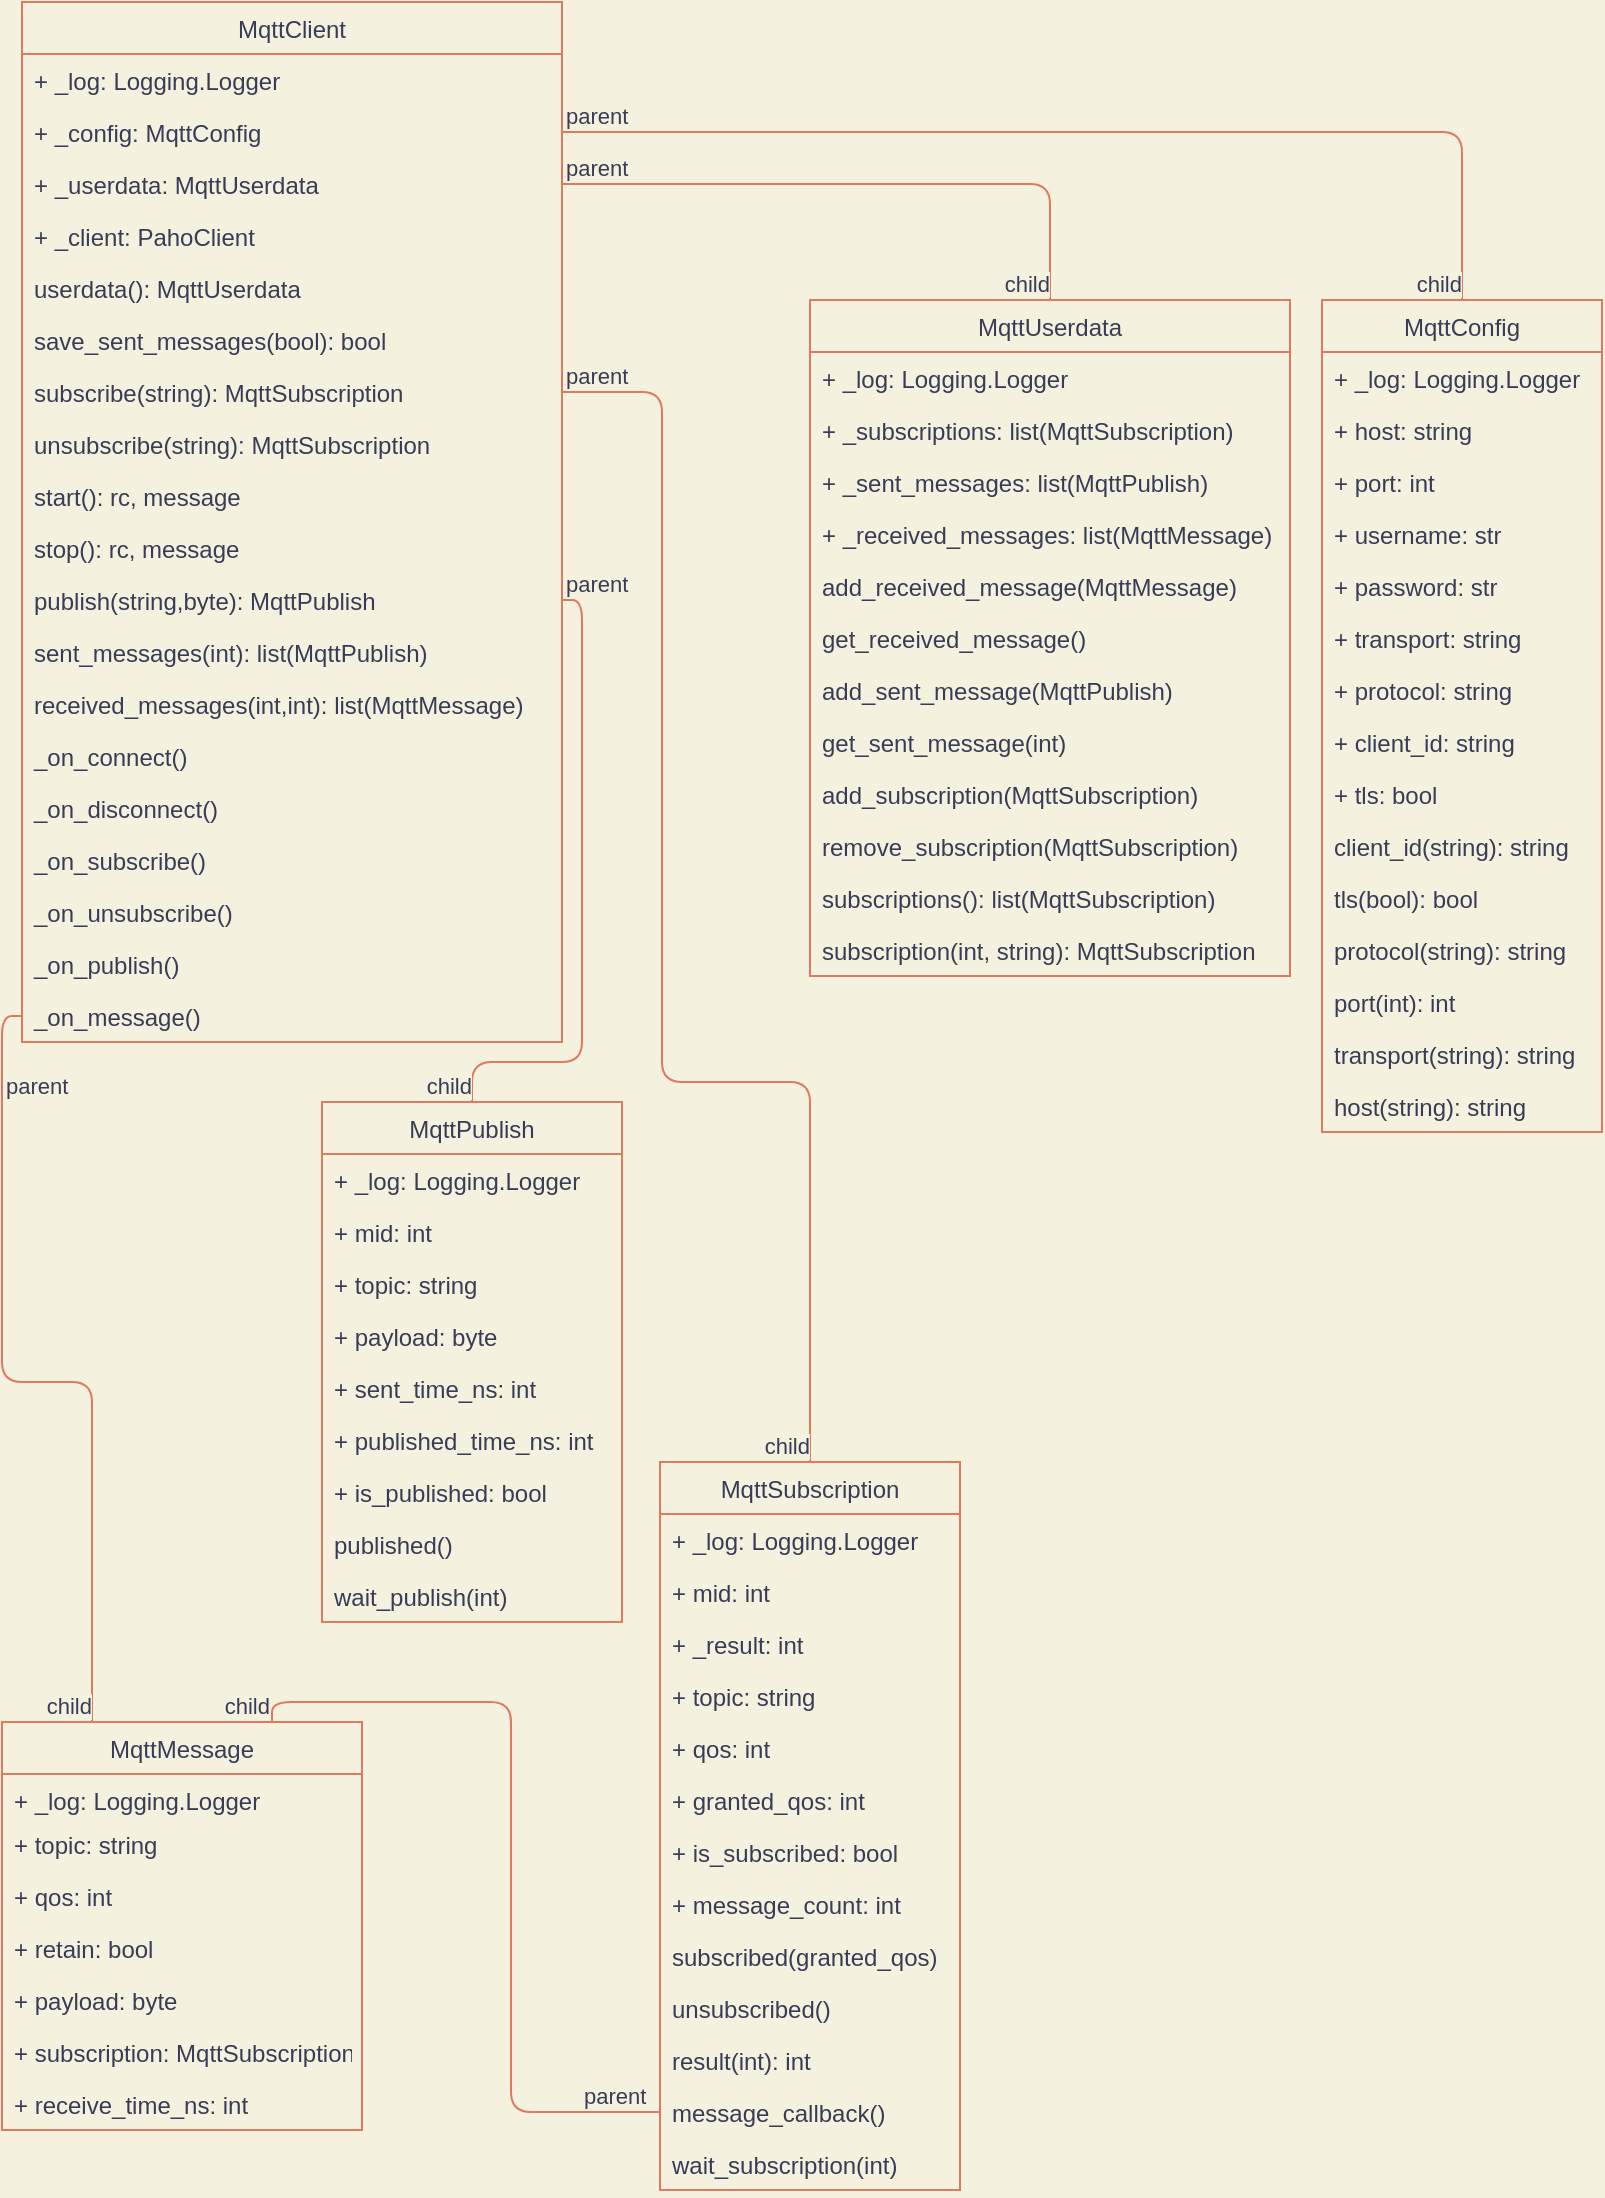 <mxfile>
    <diagram id="C5RBs43oDa-KdzZeNtuy" name="Page-1">
        <mxGraphModel dx="1907" dy="1171" grid="1" gridSize="10" guides="1" tooltips="1" connect="1" arrows="1" fold="1" page="1" pageScale="1" pageWidth="827" pageHeight="1169" background="#F4F1DE" math="0" shadow="0">
            <root>
                <mxCell id="WIyWlLk6GJQsqaUBKTNV-0"/>
                <mxCell id="WIyWlLk6GJQsqaUBKTNV-1" parent="WIyWlLk6GJQsqaUBKTNV-0"/>
                <mxCell id="hiwe-CxgwqvSEQismmMj-13" value="MqttClient" style="swimlane;fontStyle=0;childLayout=stackLayout;horizontal=1;startSize=26;fillColor=none;horizontalStack=0;resizeParent=1;resizeParentMax=0;resizeLast=0;collapsible=1;marginBottom=0;swimlaneLine=1;glass=0;shadow=0;strokeColor=#E07A5F;fontColor=#393C56;" parent="WIyWlLk6GJQsqaUBKTNV-1" vertex="1">
                    <mxGeometry x="20" y="20" width="270" height="520" as="geometry"/>
                </mxCell>
                <mxCell id="hiwe-CxgwqvSEQismmMj-71" value="+ _log: Logging.Logger" style="text;strokeColor=none;fillColor=none;align=left;verticalAlign=top;spacingLeft=4;spacingRight=4;overflow=hidden;rotatable=0;points=[[0,0.5],[1,0.5]];portConstraint=eastwest;fontColor=#393C56;" parent="hiwe-CxgwqvSEQismmMj-13" vertex="1">
                    <mxGeometry y="26" width="270" height="26" as="geometry"/>
                </mxCell>
                <mxCell id="hiwe-CxgwqvSEQismmMj-93" value="+ _config: MqttConfig" style="text;strokeColor=none;fillColor=none;align=left;verticalAlign=top;spacingLeft=4;spacingRight=4;overflow=hidden;rotatable=0;points=[[0,0.5],[1,0.5]];portConstraint=eastwest;fontColor=#393C56;" parent="hiwe-CxgwqvSEQismmMj-13" vertex="1">
                    <mxGeometry y="52" width="270" height="26" as="geometry"/>
                </mxCell>
                <mxCell id="hiwe-CxgwqvSEQismmMj-33" value="+ _userdata: MqttUserdata" style="text;strokeColor=none;fillColor=none;align=left;verticalAlign=top;spacingLeft=4;spacingRight=4;overflow=hidden;rotatable=0;points=[[0,0.5],[1,0.5]];portConstraint=eastwest;fontColor=#393C56;" parent="hiwe-CxgwqvSEQismmMj-13" vertex="1">
                    <mxGeometry y="78" width="270" height="26" as="geometry"/>
                </mxCell>
                <mxCell id="hiwe-CxgwqvSEQismmMj-14" value="+ _client: PahoClient" style="text;strokeColor=none;align=left;verticalAlign=top;spacingLeft=4;spacingRight=4;overflow=hidden;rotatable=0;points=[[0,0.5],[1,0.5]];portConstraint=eastwest;fontColor=#393C56;" parent="hiwe-CxgwqvSEQismmMj-13" vertex="1">
                    <mxGeometry y="104" width="270" height="26" as="geometry"/>
                </mxCell>
                <mxCell id="hiwe-CxgwqvSEQismmMj-25" value="userdata(): MqttUserdata" style="text;strokeColor=none;fillColor=none;align=left;verticalAlign=top;spacingLeft=4;spacingRight=4;overflow=hidden;rotatable=0;points=[[0,0.5],[1,0.5]];portConstraint=eastwest;fontColor=#393C56;" parent="hiwe-CxgwqvSEQismmMj-13" vertex="1">
                    <mxGeometry y="130" width="270" height="26" as="geometry"/>
                </mxCell>
                <mxCell id="hiwe-CxgwqvSEQismmMj-69" value="save_sent_messages(bool): bool" style="text;strokeColor=none;fillColor=none;align=left;verticalAlign=top;spacingLeft=4;spacingRight=4;overflow=hidden;rotatable=0;points=[[0,0.5],[1,0.5]];portConstraint=eastwest;fontColor=#393C56;" parent="hiwe-CxgwqvSEQismmMj-13" vertex="1">
                    <mxGeometry y="156" width="270" height="26" as="geometry"/>
                </mxCell>
                <mxCell id="hiwe-CxgwqvSEQismmMj-27" value="subscribe(string): MqttSubscription" style="text;strokeColor=none;fillColor=none;align=left;verticalAlign=top;spacingLeft=4;spacingRight=4;overflow=hidden;rotatable=0;points=[[0,0.5],[1,0.5]];portConstraint=eastwest;fontColor=#393C56;" parent="hiwe-CxgwqvSEQismmMj-13" vertex="1">
                    <mxGeometry y="182" width="270" height="26" as="geometry"/>
                </mxCell>
                <mxCell id="hiwe-CxgwqvSEQismmMj-26" value="unsubscribe(string): MqttSubscription" style="text;strokeColor=none;fillColor=none;align=left;verticalAlign=top;spacingLeft=4;spacingRight=4;overflow=hidden;rotatable=0;points=[[0,0.5],[1,0.5]];portConstraint=eastwest;fontColor=#393C56;" parent="hiwe-CxgwqvSEQismmMj-13" vertex="1">
                    <mxGeometry y="208" width="270" height="26" as="geometry"/>
                </mxCell>
                <mxCell id="hiwe-CxgwqvSEQismmMj-28" value="start(): rc, message" style="text;strokeColor=none;fillColor=none;align=left;verticalAlign=top;spacingLeft=4;spacingRight=4;overflow=hidden;rotatable=0;points=[[0,0.5],[1,0.5]];portConstraint=eastwest;fontColor=#393C56;" parent="hiwe-CxgwqvSEQismmMj-13" vertex="1">
                    <mxGeometry y="234" width="270" height="26" as="geometry"/>
                </mxCell>
                <mxCell id="hiwe-CxgwqvSEQismmMj-29" value="stop(): rc, message" style="text;strokeColor=none;fillColor=none;align=left;verticalAlign=top;spacingLeft=4;spacingRight=4;overflow=hidden;rotatable=0;points=[[0,0.5],[1,0.5]];portConstraint=eastwest;fontColor=#393C56;" parent="hiwe-CxgwqvSEQismmMj-13" vertex="1">
                    <mxGeometry y="260" width="270" height="26" as="geometry"/>
                </mxCell>
                <mxCell id="hiwe-CxgwqvSEQismmMj-30" value="publish(string,byte): MqttPublish" style="text;strokeColor=none;fillColor=none;align=left;verticalAlign=top;spacingLeft=4;spacingRight=4;overflow=hidden;rotatable=0;points=[[0,0.5],[1,0.5]];portConstraint=eastwest;fontColor=#393C56;" parent="hiwe-CxgwqvSEQismmMj-13" vertex="1">
                    <mxGeometry y="286" width="270" height="26" as="geometry"/>
                </mxCell>
                <mxCell id="hiwe-CxgwqvSEQismmMj-70" value="sent_messages(int): list(MqttPublish)" style="text;strokeColor=none;fillColor=none;align=left;verticalAlign=top;spacingLeft=4;spacingRight=4;overflow=hidden;rotatable=0;points=[[0,0.5],[1,0.5]];portConstraint=eastwest;fontColor=#393C56;" parent="hiwe-CxgwqvSEQismmMj-13" vertex="1">
                    <mxGeometry y="312" width="270" height="26" as="geometry"/>
                </mxCell>
                <mxCell id="hiwe-CxgwqvSEQismmMj-31" value="received_messages(int,int): list(MqttMessage)" style="text;strokeColor=none;fillColor=none;align=left;verticalAlign=top;spacingLeft=4;spacingRight=4;overflow=hidden;rotatable=0;points=[[0,0.5],[1,0.5]];portConstraint=eastwest;fontColor=#393C56;" parent="hiwe-CxgwqvSEQismmMj-13" vertex="1">
                    <mxGeometry y="338" width="270" height="26" as="geometry"/>
                </mxCell>
                <mxCell id="hiwe-CxgwqvSEQismmMj-34" value="_on_connect()" style="text;strokeColor=none;fillColor=none;align=left;verticalAlign=top;spacingLeft=4;spacingRight=4;overflow=hidden;rotatable=0;points=[[0,0.5],[1,0.5]];portConstraint=eastwest;fontColor=#393C56;" parent="hiwe-CxgwqvSEQismmMj-13" vertex="1">
                    <mxGeometry y="364" width="270" height="26" as="geometry"/>
                </mxCell>
                <mxCell id="hiwe-CxgwqvSEQismmMj-35" value="_on_disconnect()" style="text;strokeColor=none;fillColor=none;align=left;verticalAlign=top;spacingLeft=4;spacingRight=4;overflow=hidden;rotatable=0;points=[[0,0.5],[1,0.5]];portConstraint=eastwest;fontColor=#393C56;" parent="hiwe-CxgwqvSEQismmMj-13" vertex="1">
                    <mxGeometry y="390" width="270" height="26" as="geometry"/>
                </mxCell>
                <mxCell id="hiwe-CxgwqvSEQismmMj-36" value="_on_subscribe()" style="text;strokeColor=none;fillColor=none;align=left;verticalAlign=top;spacingLeft=4;spacingRight=4;overflow=hidden;rotatable=0;points=[[0,0.5],[1,0.5]];portConstraint=eastwest;fontColor=#393C56;" parent="hiwe-CxgwqvSEQismmMj-13" vertex="1">
                    <mxGeometry y="416" width="270" height="26" as="geometry"/>
                </mxCell>
                <mxCell id="hiwe-CxgwqvSEQismmMj-37" value="_on_unsubscribe()" style="text;strokeColor=none;fillColor=none;align=left;verticalAlign=top;spacingLeft=4;spacingRight=4;overflow=hidden;rotatable=0;points=[[0,0.5],[1,0.5]];portConstraint=eastwest;fontColor=#393C56;" parent="hiwe-CxgwqvSEQismmMj-13" vertex="1">
                    <mxGeometry y="442" width="270" height="26" as="geometry"/>
                </mxCell>
                <mxCell id="hiwe-CxgwqvSEQismmMj-38" value="_on_publish()" style="text;strokeColor=none;fillColor=none;align=left;verticalAlign=top;spacingLeft=4;spacingRight=4;overflow=hidden;rotatable=0;points=[[0,0.5],[1,0.5]];portConstraint=eastwest;fontColor=#393C56;" parent="hiwe-CxgwqvSEQismmMj-13" vertex="1">
                    <mxGeometry y="468" width="270" height="26" as="geometry"/>
                </mxCell>
                <mxCell id="hiwe-CxgwqvSEQismmMj-39" value="_on_message()" style="text;strokeColor=none;fillColor=none;align=left;verticalAlign=top;spacingLeft=4;spacingRight=4;overflow=hidden;rotatable=0;points=[[0,0.5],[1,0.5]];portConstraint=eastwest;fontColor=#393C56;" parent="hiwe-CxgwqvSEQismmMj-13" vertex="1">
                    <mxGeometry y="494" width="270" height="26" as="geometry"/>
                </mxCell>
                <mxCell id="hiwe-CxgwqvSEQismmMj-40" value="MqttSubscription" style="swimlane;fontStyle=0;childLayout=stackLayout;horizontal=1;startSize=26;fillColor=none;horizontalStack=0;resizeParent=1;resizeParentMax=0;resizeLast=0;collapsible=1;marginBottom=0;shadow=0;glass=0;strokeColor=#E07A5F;fontColor=#393C56;" parent="WIyWlLk6GJQsqaUBKTNV-1" vertex="1">
                    <mxGeometry x="339" y="750" width="150" height="364" as="geometry"/>
                </mxCell>
                <mxCell id="hiwe-CxgwqvSEQismmMj-72" value="+ _log: Logging.Logger" style="text;strokeColor=none;fillColor=none;align=left;verticalAlign=top;spacingLeft=4;spacingRight=4;overflow=hidden;rotatable=0;points=[[0,0.5],[1,0.5]];portConstraint=eastwest;fontColor=#393C56;" parent="hiwe-CxgwqvSEQismmMj-40" vertex="1">
                    <mxGeometry y="26" width="150" height="26" as="geometry"/>
                </mxCell>
                <mxCell id="hiwe-CxgwqvSEQismmMj-96" value="+ mid: int" style="text;strokeColor=none;fillColor=none;align=left;verticalAlign=top;spacingLeft=4;spacingRight=4;overflow=hidden;rotatable=0;points=[[0,0.5],[1,0.5]];portConstraint=eastwest;fontColor=#393C56;" parent="hiwe-CxgwqvSEQismmMj-40" vertex="1">
                    <mxGeometry y="52" width="150" height="26" as="geometry"/>
                </mxCell>
                <mxCell id="hiwe-CxgwqvSEQismmMj-97" value="+ _result: int" style="text;strokeColor=none;fillColor=none;align=left;verticalAlign=top;spacingLeft=4;spacingRight=4;overflow=hidden;rotatable=0;points=[[0,0.5],[1,0.5]];portConstraint=eastwest;fontColor=#393C56;" parent="hiwe-CxgwqvSEQismmMj-40" vertex="1">
                    <mxGeometry y="78" width="150" height="26" as="geometry"/>
                </mxCell>
                <mxCell id="hiwe-CxgwqvSEQismmMj-41" value="+ topic: string" style="text;strokeColor=none;fillColor=none;align=left;verticalAlign=top;spacingLeft=4;spacingRight=4;overflow=hidden;rotatable=0;points=[[0,0.5],[1,0.5]];portConstraint=eastwest;fontColor=#393C56;" parent="hiwe-CxgwqvSEQismmMj-40" vertex="1">
                    <mxGeometry y="104" width="150" height="26" as="geometry"/>
                </mxCell>
                <mxCell id="hiwe-CxgwqvSEQismmMj-101" value="+ qos: int" style="text;strokeColor=none;fillColor=none;align=left;verticalAlign=top;spacingLeft=4;spacingRight=4;overflow=hidden;rotatable=0;points=[[0,0.5],[1,0.5]];portConstraint=eastwest;fontColor=#393C56;" parent="hiwe-CxgwqvSEQismmMj-40" vertex="1">
                    <mxGeometry y="130" width="150" height="26" as="geometry"/>
                </mxCell>
                <mxCell id="hiwe-CxgwqvSEQismmMj-102" value="+ granted_qos: int" style="text;strokeColor=none;fillColor=none;align=left;verticalAlign=top;spacingLeft=4;spacingRight=4;overflow=hidden;rotatable=0;points=[[0,0.5],[1,0.5]];portConstraint=eastwest;fontColor=#393C56;" parent="hiwe-CxgwqvSEQismmMj-40" vertex="1">
                    <mxGeometry y="156" width="150" height="26" as="geometry"/>
                </mxCell>
                <mxCell id="hiwe-CxgwqvSEQismmMj-42" value="+ is_subscribed: bool" style="text;strokeColor=none;fillColor=none;align=left;verticalAlign=top;spacingLeft=4;spacingRight=4;overflow=hidden;rotatable=0;points=[[0,0.5],[1,0.5]];portConstraint=eastwest;fontColor=#393C56;" parent="hiwe-CxgwqvSEQismmMj-40" vertex="1">
                    <mxGeometry y="182" width="150" height="26" as="geometry"/>
                </mxCell>
                <mxCell id="hiwe-CxgwqvSEQismmMj-43" value="+ message_count: int" style="text;strokeColor=none;fillColor=none;align=left;verticalAlign=top;spacingLeft=4;spacingRight=4;overflow=hidden;rotatable=0;points=[[0,0.5],[1,0.5]];portConstraint=eastwest;fontColor=#393C56;" parent="hiwe-CxgwqvSEQismmMj-40" vertex="1">
                    <mxGeometry y="208" width="150" height="26" as="geometry"/>
                </mxCell>
                <mxCell id="hiwe-CxgwqvSEQismmMj-104" value="subscribed(granted_qos)" style="text;strokeColor=none;fillColor=none;align=left;verticalAlign=top;spacingLeft=4;spacingRight=4;overflow=hidden;rotatable=0;points=[[0,0.5],[1,0.5]];portConstraint=eastwest;fontColor=#393C56;" parent="hiwe-CxgwqvSEQismmMj-40" vertex="1">
                    <mxGeometry y="234" width="150" height="26" as="geometry"/>
                </mxCell>
                <mxCell id="hiwe-CxgwqvSEQismmMj-103" value="unsubscribed()" style="text;strokeColor=none;fillColor=none;align=left;verticalAlign=top;spacingLeft=4;spacingRight=4;overflow=hidden;rotatable=0;points=[[0,0.5],[1,0.5]];portConstraint=eastwest;fontColor=#393C56;" parent="hiwe-CxgwqvSEQismmMj-40" vertex="1">
                    <mxGeometry y="260" width="150" height="26" as="geometry"/>
                </mxCell>
                <mxCell id="hiwe-CxgwqvSEQismmMj-99" value="result(int): int" style="text;strokeColor=none;fillColor=none;align=left;verticalAlign=top;spacingLeft=4;spacingRight=4;overflow=hidden;rotatable=0;points=[[0,0.5],[1,0.5]];portConstraint=eastwest;fontColor=#393C56;" parent="hiwe-CxgwqvSEQismmMj-40" vertex="1">
                    <mxGeometry y="286" width="150" height="26" as="geometry"/>
                </mxCell>
                <mxCell id="hiwe-CxgwqvSEQismmMj-83" value="message_callback()" style="text;strokeColor=none;fillColor=none;align=left;verticalAlign=top;spacingLeft=4;spacingRight=4;overflow=hidden;rotatable=0;points=[[0,0.5],[1,0.5]];portConstraint=eastwest;fontColor=#393C56;" parent="hiwe-CxgwqvSEQismmMj-40" vertex="1">
                    <mxGeometry y="312" width="150" height="26" as="geometry"/>
                </mxCell>
                <mxCell id="hiwe-CxgwqvSEQismmMj-57" value="wait_subscription(int)" style="text;strokeColor=none;fillColor=none;align=left;verticalAlign=top;spacingLeft=4;spacingRight=4;overflow=hidden;rotatable=0;points=[[0,0.5],[1,0.5]];portConstraint=eastwest;fontColor=#393C56;" parent="hiwe-CxgwqvSEQismmMj-40" vertex="1">
                    <mxGeometry y="338" width="150" height="26" as="geometry"/>
                </mxCell>
                <mxCell id="hiwe-CxgwqvSEQismmMj-44" value="MqttUserdata" style="swimlane;fontStyle=0;childLayout=stackLayout;horizontal=1;startSize=26;fillColor=none;horizontalStack=0;resizeParent=1;resizeParentMax=0;resizeLast=0;collapsible=1;marginBottom=0;shadow=0;glass=0;strokeColor=#E07A5F;fontColor=#393C56;" parent="WIyWlLk6GJQsqaUBKTNV-1" vertex="1">
                    <mxGeometry x="414" y="169" width="240" height="338" as="geometry"/>
                </mxCell>
                <mxCell id="hiwe-CxgwqvSEQismmMj-75" value="+ _log: Logging.Logger" style="text;strokeColor=none;fillColor=none;align=left;verticalAlign=top;spacingLeft=4;spacingRight=4;overflow=hidden;rotatable=0;points=[[0,0.5],[1,0.5]];portConstraint=eastwest;fontColor=#393C56;" parent="hiwe-CxgwqvSEQismmMj-44" vertex="1">
                    <mxGeometry y="26" width="240" height="26" as="geometry"/>
                </mxCell>
                <mxCell id="hiwe-CxgwqvSEQismmMj-45" value="+ _subscriptions: list(MqttSubscription)" style="text;strokeColor=none;fillColor=none;align=left;verticalAlign=top;spacingLeft=4;spacingRight=4;overflow=hidden;rotatable=0;points=[[0,0.5],[1,0.5]];portConstraint=eastwest;fontColor=#393C56;" parent="hiwe-CxgwqvSEQismmMj-44" vertex="1">
                    <mxGeometry y="52" width="240" height="26" as="geometry"/>
                </mxCell>
                <mxCell id="hiwe-CxgwqvSEQismmMj-46" value="+ _sent_messages: list(MqttPublish)" style="text;strokeColor=none;fillColor=none;align=left;verticalAlign=top;spacingLeft=4;spacingRight=4;overflow=hidden;rotatable=0;points=[[0,0.5],[1,0.5]];portConstraint=eastwest;fontColor=#393C56;" parent="hiwe-CxgwqvSEQismmMj-44" vertex="1">
                    <mxGeometry y="78" width="240" height="26" as="geometry"/>
                </mxCell>
                <mxCell id="hiwe-CxgwqvSEQismmMj-47" value="+ _received_messages: list(MqttMessage)" style="text;strokeColor=none;fillColor=none;align=left;verticalAlign=top;spacingLeft=4;spacingRight=4;overflow=hidden;rotatable=0;points=[[0,0.5],[1,0.5]];portConstraint=eastwest;fontColor=#393C56;" parent="hiwe-CxgwqvSEQismmMj-44" vertex="1">
                    <mxGeometry y="104" width="240" height="26" as="geometry"/>
                </mxCell>
                <mxCell id="hiwe-CxgwqvSEQismmMj-78" value="add_received_message(MqttMessage)" style="text;strokeColor=none;fillColor=none;align=left;verticalAlign=top;spacingLeft=4;spacingRight=4;overflow=hidden;rotatable=0;points=[[0,0.5],[1,0.5]];portConstraint=eastwest;fontColor=#393C56;" parent="hiwe-CxgwqvSEQismmMj-44" vertex="1">
                    <mxGeometry y="130" width="240" height="26" as="geometry"/>
                </mxCell>
                <mxCell id="hiwe-CxgwqvSEQismmMj-107" value="get_received_message()" style="text;strokeColor=none;fillColor=none;align=left;verticalAlign=top;spacingLeft=4;spacingRight=4;overflow=hidden;rotatable=0;points=[[0,0.5],[1,0.5]];portConstraint=eastwest;fontColor=#393C56;" parent="hiwe-CxgwqvSEQismmMj-44" vertex="1">
                    <mxGeometry y="156" width="240" height="26" as="geometry"/>
                </mxCell>
                <mxCell id="hiwe-CxgwqvSEQismmMj-79" value="add_sent_message(MqttPublish)" style="text;strokeColor=none;fillColor=none;align=left;verticalAlign=top;spacingLeft=4;spacingRight=4;overflow=hidden;rotatable=0;points=[[0,0.5],[1,0.5]];portConstraint=eastwest;fontColor=#393C56;" parent="hiwe-CxgwqvSEQismmMj-44" vertex="1">
                    <mxGeometry y="182" width="240" height="26" as="geometry"/>
                </mxCell>
                <mxCell id="hiwe-CxgwqvSEQismmMj-106" value="get_sent_message(int)" style="text;strokeColor=none;fillColor=none;align=left;verticalAlign=top;spacingLeft=4;spacingRight=4;overflow=hidden;rotatable=0;points=[[0,0.5],[1,0.5]];portConstraint=eastwest;fontColor=#393C56;" parent="hiwe-CxgwqvSEQismmMj-44" vertex="1">
                    <mxGeometry y="208" width="240" height="26" as="geometry"/>
                </mxCell>
                <mxCell id="hiwe-CxgwqvSEQismmMj-81" value="add_subscription(MqttSubscription)" style="text;strokeColor=none;fillColor=none;align=left;verticalAlign=top;spacingLeft=4;spacingRight=4;overflow=hidden;rotatable=0;points=[[0,0.5],[1,0.5]];portConstraint=eastwest;fontColor=#393C56;" parent="hiwe-CxgwqvSEQismmMj-44" vertex="1">
                    <mxGeometry y="234" width="240" height="26" as="geometry"/>
                </mxCell>
                <mxCell id="hiwe-CxgwqvSEQismmMj-82" value="remove_subscription(MqttSubscription)" style="text;strokeColor=none;fillColor=none;align=left;verticalAlign=top;spacingLeft=4;spacingRight=4;overflow=hidden;rotatable=0;points=[[0,0.5],[1,0.5]];portConstraint=eastwest;fontColor=#393C56;" parent="hiwe-CxgwqvSEQismmMj-44" vertex="1">
                    <mxGeometry y="260" width="240" height="26" as="geometry"/>
                </mxCell>
                <mxCell id="hiwe-CxgwqvSEQismmMj-80" value="subscriptions(): list(MqttSubscription)" style="text;strokeColor=none;fillColor=none;align=left;verticalAlign=top;spacingLeft=4;spacingRight=4;overflow=hidden;rotatable=0;points=[[0,0.5],[1,0.5]];portConstraint=eastwest;fontColor=#393C56;" parent="hiwe-CxgwqvSEQismmMj-44" vertex="1">
                    <mxGeometry y="286" width="240" height="26" as="geometry"/>
                </mxCell>
                <mxCell id="hiwe-CxgwqvSEQismmMj-100" value="subscription(int, string): MqttSubscription" style="text;strokeColor=none;fillColor=none;align=left;verticalAlign=top;spacingLeft=4;spacingRight=4;overflow=hidden;rotatable=0;points=[[0,0.5],[1,0.5]];portConstraint=eastwest;fontColor=#393C56;" parent="hiwe-CxgwqvSEQismmMj-44" vertex="1">
                    <mxGeometry y="312" width="240" height="26" as="geometry"/>
                </mxCell>
                <mxCell id="hiwe-CxgwqvSEQismmMj-48" value="MqttPublish" style="swimlane;fontStyle=0;childLayout=stackLayout;horizontal=1;startSize=26;fillColor=none;horizontalStack=0;resizeParent=1;resizeParentMax=0;resizeLast=0;collapsible=1;marginBottom=0;shadow=0;glass=0;strokeColor=#E07A5F;fontColor=#393C56;" parent="WIyWlLk6GJQsqaUBKTNV-1" vertex="1">
                    <mxGeometry x="170" y="570" width="150" height="260" as="geometry"/>
                </mxCell>
                <mxCell id="hiwe-CxgwqvSEQismmMj-74" value="+ _log: Logging.Logger" style="text;strokeColor=none;fillColor=none;align=left;verticalAlign=top;spacingLeft=4;spacingRight=4;overflow=hidden;rotatable=0;points=[[0,0.5],[1,0.5]];portConstraint=eastwest;fontColor=#393C56;" parent="hiwe-CxgwqvSEQismmMj-48" vertex="1">
                    <mxGeometry y="26" width="150" height="26" as="geometry"/>
                </mxCell>
                <mxCell id="hiwe-CxgwqvSEQismmMj-49" value="+ mid: int" style="text;strokeColor=none;fillColor=none;align=left;verticalAlign=top;spacingLeft=4;spacingRight=4;overflow=hidden;rotatable=0;points=[[0,0.5],[1,0.5]];portConstraint=eastwest;fontColor=#393C56;" parent="hiwe-CxgwqvSEQismmMj-48" vertex="1">
                    <mxGeometry y="52" width="150" height="26" as="geometry"/>
                </mxCell>
                <mxCell id="hiwe-CxgwqvSEQismmMj-50" value="+ topic: string" style="text;strokeColor=none;fillColor=none;align=left;verticalAlign=top;spacingLeft=4;spacingRight=4;overflow=hidden;rotatable=0;points=[[0,0.5],[1,0.5]];portConstraint=eastwest;fontColor=#393C56;" parent="hiwe-CxgwqvSEQismmMj-48" vertex="1">
                    <mxGeometry y="78" width="150" height="26" as="geometry"/>
                </mxCell>
                <mxCell id="hiwe-CxgwqvSEQismmMj-51" value="+ payload: byte" style="text;strokeColor=none;fillColor=none;align=left;verticalAlign=top;spacingLeft=4;spacingRight=4;overflow=hidden;rotatable=0;points=[[0,0.5],[1,0.5]];portConstraint=eastwest;fontColor=#393C56;" parent="hiwe-CxgwqvSEQismmMj-48" vertex="1">
                    <mxGeometry y="104" width="150" height="26" as="geometry"/>
                </mxCell>
                <mxCell id="hiwe-CxgwqvSEQismmMj-105" value="+ sent_time_ns: int" style="text;strokeColor=none;fillColor=none;align=left;verticalAlign=top;spacingLeft=4;spacingRight=4;overflow=hidden;rotatable=0;points=[[0,0.5],[1,0.5]];portConstraint=eastwest;fontColor=#393C56;" parent="hiwe-CxgwqvSEQismmMj-48" vertex="1">
                    <mxGeometry y="130" width="150" height="26" as="geometry"/>
                </mxCell>
                <mxCell id="hiwe-CxgwqvSEQismmMj-59" value="+ published_time_ns: int" style="text;strokeColor=none;fillColor=none;align=left;verticalAlign=top;spacingLeft=4;spacingRight=4;overflow=hidden;rotatable=0;points=[[0,0.5],[1,0.5]];portConstraint=eastwest;fontColor=#393C56;" parent="hiwe-CxgwqvSEQismmMj-48" vertex="1">
                    <mxGeometry y="156" width="150" height="26" as="geometry"/>
                </mxCell>
                <mxCell id="hiwe-CxgwqvSEQismmMj-60" value="+ is_published: bool" style="text;strokeColor=none;fillColor=none;align=left;verticalAlign=top;spacingLeft=4;spacingRight=4;overflow=hidden;rotatable=0;points=[[0,0.5],[1,0.5]];portConstraint=eastwest;fontColor=#393C56;" parent="hiwe-CxgwqvSEQismmMj-48" vertex="1">
                    <mxGeometry y="182" width="150" height="26" as="geometry"/>
                </mxCell>
                <mxCell id="hiwe-CxgwqvSEQismmMj-108" value="published()" style="text;strokeColor=none;fillColor=none;align=left;verticalAlign=top;spacingLeft=4;spacingRight=4;overflow=hidden;rotatable=0;points=[[0,0.5],[1,0.5]];portConstraint=eastwest;fontColor=#393C56;" parent="hiwe-CxgwqvSEQismmMj-48" vertex="1">
                    <mxGeometry y="208" width="150" height="26" as="geometry"/>
                </mxCell>
                <mxCell id="hiwe-CxgwqvSEQismmMj-61" value="wait_publish(int)" style="text;strokeColor=none;fillColor=none;align=left;verticalAlign=top;spacingLeft=4;spacingRight=4;overflow=hidden;rotatable=0;points=[[0,0.5],[1,0.5]];portConstraint=eastwest;fontColor=#393C56;" parent="hiwe-CxgwqvSEQismmMj-48" vertex="1">
                    <mxGeometry y="234" width="150" height="26" as="geometry"/>
                </mxCell>
                <mxCell id="hiwe-CxgwqvSEQismmMj-84" value="MqttConfig" style="swimlane;fontStyle=0;childLayout=stackLayout;horizontal=1;startSize=26;fillColor=none;horizontalStack=0;resizeParent=1;resizeParentMax=0;resizeLast=0;collapsible=1;marginBottom=0;shadow=0;glass=0;strokeColor=#E07A5F;fontColor=#393C56;" parent="WIyWlLk6GJQsqaUBKTNV-1" vertex="1">
                    <mxGeometry x="670" y="169" width="140" height="416" as="geometry"/>
                </mxCell>
                <mxCell id="hiwe-CxgwqvSEQismmMj-91" value="+ _log: Logging.Logger" style="text;strokeColor=none;fillColor=none;align=left;verticalAlign=top;spacingLeft=4;spacingRight=4;overflow=hidden;rotatable=0;points=[[0,0.5],[1,0.5]];portConstraint=eastwest;fontColor=#393C56;" parent="hiwe-CxgwqvSEQismmMj-84" vertex="1">
                    <mxGeometry y="26" width="140" height="26" as="geometry"/>
                </mxCell>
                <mxCell id="hiwe-CxgwqvSEQismmMj-86" value="+ host: string" style="text;strokeColor=none;fillColor=none;align=left;verticalAlign=top;spacingLeft=4;spacingRight=4;overflow=hidden;rotatable=0;points=[[0,0.5],[1,0.5]];portConstraint=eastwest;fontColor=#393C56;" parent="hiwe-CxgwqvSEQismmMj-84" vertex="1">
                    <mxGeometry y="52" width="140" height="26" as="geometry"/>
                </mxCell>
                <mxCell id="hiwe-CxgwqvSEQismmMj-87" value="+ port: int" style="text;strokeColor=none;fillColor=none;align=left;verticalAlign=top;spacingLeft=4;spacingRight=4;overflow=hidden;rotatable=0;points=[[0,0.5],[1,0.5]];portConstraint=eastwest;fontColor=#393C56;" parent="hiwe-CxgwqvSEQismmMj-84" vertex="1">
                    <mxGeometry y="78" width="140" height="26" as="geometry"/>
                </mxCell>
                <mxCell id="5QhEDFFIZUDoJ0mMbtmI-0" value="+ username: str" style="text;strokeColor=none;fillColor=none;align=left;verticalAlign=top;spacingLeft=4;spacingRight=4;overflow=hidden;rotatable=0;points=[[0,0.5],[1,0.5]];portConstraint=eastwest;fontColor=#393C56;" parent="hiwe-CxgwqvSEQismmMj-84" vertex="1">
                    <mxGeometry y="104" width="140" height="26" as="geometry"/>
                </mxCell>
                <mxCell id="5QhEDFFIZUDoJ0mMbtmI-1" value="+ password: str" style="text;strokeColor=none;fillColor=none;align=left;verticalAlign=top;spacingLeft=4;spacingRight=4;overflow=hidden;rotatable=0;points=[[0,0.5],[1,0.5]];portConstraint=eastwest;fontColor=#393C56;" parent="hiwe-CxgwqvSEQismmMj-84" vertex="1">
                    <mxGeometry y="130" width="140" height="26" as="geometry"/>
                </mxCell>
                <mxCell id="hiwe-CxgwqvSEQismmMj-88" value="+ transport: string" style="text;strokeColor=none;fillColor=none;align=left;verticalAlign=top;spacingLeft=4;spacingRight=4;overflow=hidden;rotatable=0;points=[[0,0.5],[1,0.5]];portConstraint=eastwest;fontColor=#393C56;" parent="hiwe-CxgwqvSEQismmMj-84" vertex="1">
                    <mxGeometry y="156" width="140" height="26" as="geometry"/>
                </mxCell>
                <mxCell id="hiwe-CxgwqvSEQismmMj-89" value="+ protocol: string" style="text;strokeColor=none;fillColor=none;align=left;verticalAlign=top;spacingLeft=4;spacingRight=4;overflow=hidden;rotatable=0;points=[[0,0.5],[1,0.5]];portConstraint=eastwest;fontColor=#393C56;" parent="hiwe-CxgwqvSEQismmMj-84" vertex="1">
                    <mxGeometry y="182" width="140" height="26" as="geometry"/>
                </mxCell>
                <mxCell id="hiwe-CxgwqvSEQismmMj-85" value="+ client_id: string" style="text;strokeColor=none;fillColor=none;align=left;verticalAlign=top;spacingLeft=4;spacingRight=4;overflow=hidden;rotatable=0;points=[[0,0.5],[1,0.5]];portConstraint=eastwest;fontColor=#393C56;" parent="hiwe-CxgwqvSEQismmMj-84" vertex="1">
                    <mxGeometry y="208" width="140" height="26" as="geometry"/>
                </mxCell>
                <mxCell id="hiwe-CxgwqvSEQismmMj-90" value="+ tls: bool" style="text;strokeColor=none;fillColor=none;align=left;verticalAlign=top;spacingLeft=4;spacingRight=4;overflow=hidden;rotatable=0;points=[[0,0.5],[1,0.5]];portConstraint=eastwest;fontColor=#393C56;" parent="hiwe-CxgwqvSEQismmMj-84" vertex="1">
                    <mxGeometry y="234" width="140" height="26" as="geometry"/>
                </mxCell>
                <mxCell id="hiwe-CxgwqvSEQismmMj-19" value="client_id(string): string" style="text;strokeColor=none;fillColor=none;align=left;verticalAlign=top;spacingLeft=4;spacingRight=4;overflow=hidden;rotatable=0;points=[[0,0.5],[1,0.5]];portConstraint=eastwest;fontColor=#393C56;" parent="hiwe-CxgwqvSEQismmMj-84" vertex="1">
                    <mxGeometry y="260" width="140" height="26" as="geometry"/>
                </mxCell>
                <mxCell id="hiwe-CxgwqvSEQismmMj-24" value="tls(bool): bool" style="text;strokeColor=none;fillColor=none;align=left;verticalAlign=top;spacingLeft=4;spacingRight=4;overflow=hidden;rotatable=0;points=[[0,0.5],[1,0.5]];portConstraint=eastwest;fontColor=#393C56;" parent="hiwe-CxgwqvSEQismmMj-84" vertex="1">
                    <mxGeometry y="286" width="140" height="26" as="geometry"/>
                </mxCell>
                <mxCell id="hiwe-CxgwqvSEQismmMj-23" value="protocol(string): string" style="text;strokeColor=none;fillColor=none;align=left;verticalAlign=top;spacingLeft=4;spacingRight=4;overflow=hidden;rotatable=0;points=[[0,0.5],[1,0.5]];portConstraint=eastwest;fontColor=#393C56;" parent="hiwe-CxgwqvSEQismmMj-84" vertex="1">
                    <mxGeometry y="312" width="140" height="26" as="geometry"/>
                </mxCell>
                <mxCell id="hiwe-CxgwqvSEQismmMj-21" value="port(int): int" style="text;strokeColor=none;fillColor=none;align=left;verticalAlign=top;spacingLeft=4;spacingRight=4;overflow=hidden;rotatable=0;points=[[0,0.5],[1,0.5]];portConstraint=eastwest;fontColor=#393C56;" parent="hiwe-CxgwqvSEQismmMj-84" vertex="1">
                    <mxGeometry y="338" width="140" height="26" as="geometry"/>
                </mxCell>
                <mxCell id="hiwe-CxgwqvSEQismmMj-22" value="transport(string): string" style="text;strokeColor=none;fillColor=none;align=left;verticalAlign=top;spacingLeft=4;spacingRight=4;overflow=hidden;rotatable=0;points=[[0,0.5],[1,0.5]];portConstraint=eastwest;fontColor=#393C56;" parent="hiwe-CxgwqvSEQismmMj-84" vertex="1">
                    <mxGeometry y="364" width="140" height="26" as="geometry"/>
                </mxCell>
                <mxCell id="hiwe-CxgwqvSEQismmMj-20" value="host(string): string" style="text;strokeColor=none;fillColor=none;align=left;verticalAlign=top;spacingLeft=4;spacingRight=4;overflow=hidden;rotatable=0;points=[[0,0.5],[1,0.5]];portConstraint=eastwest;fontColor=#393C56;" parent="hiwe-CxgwqvSEQismmMj-84" vertex="1">
                    <mxGeometry y="390" width="140" height="26" as="geometry"/>
                </mxCell>
                <mxCell id="hiwe-CxgwqvSEQismmMj-62" value="MqttMessage" style="swimlane;fontStyle=0;childLayout=stackLayout;horizontal=1;startSize=26;fillColor=none;horizontalStack=0;resizeParent=1;resizeParentMax=0;resizeLast=0;collapsible=1;marginBottom=0;shadow=0;glass=0;strokeColor=#E07A5F;fontColor=#393C56;" parent="WIyWlLk6GJQsqaUBKTNV-1" vertex="1">
                    <mxGeometry x="10" y="880" width="180" height="204" as="geometry"/>
                </mxCell>
                <mxCell id="hiwe-CxgwqvSEQismmMj-76" value="+ _log: Logging.Logger" style="text;strokeColor=none;fillColor=none;align=left;verticalAlign=top;spacingLeft=4;spacingRight=4;overflow=hidden;rotatable=0;points=[[0,0.5],[1,0.5]];portConstraint=eastwest;fontColor=#393C56;" parent="hiwe-CxgwqvSEQismmMj-62" vertex="1">
                    <mxGeometry y="26" width="180" height="22" as="geometry"/>
                </mxCell>
                <mxCell id="hiwe-CxgwqvSEQismmMj-64" value="+ topic: string&#10;" style="text;strokeColor=none;fillColor=none;align=left;verticalAlign=top;spacingLeft=4;spacingRight=4;overflow=hidden;rotatable=0;points=[[0,0.5],[1,0.5]];portConstraint=eastwest;fontColor=#393C56;" parent="hiwe-CxgwqvSEQismmMj-62" vertex="1">
                    <mxGeometry y="48" width="180" height="26" as="geometry"/>
                </mxCell>
                <mxCell id="hiwe-CxgwqvSEQismmMj-110" value="+ qos: int" style="text;strokeColor=none;fillColor=none;align=left;verticalAlign=top;spacingLeft=4;spacingRight=4;overflow=hidden;rotatable=0;points=[[0,0.5],[1,0.5]];portConstraint=eastwest;fontColor=#393C56;" parent="hiwe-CxgwqvSEQismmMj-62" vertex="1">
                    <mxGeometry y="74" width="180" height="26" as="geometry"/>
                </mxCell>
                <mxCell id="hiwe-CxgwqvSEQismmMj-109" value="+ retain: bool" style="text;strokeColor=none;fillColor=none;align=left;verticalAlign=top;spacingLeft=4;spacingRight=4;overflow=hidden;rotatable=0;points=[[0,0.5],[1,0.5]];portConstraint=eastwest;fontColor=#393C56;" parent="hiwe-CxgwqvSEQismmMj-62" vertex="1">
                    <mxGeometry y="100" width="180" height="26" as="geometry"/>
                </mxCell>
                <mxCell id="hiwe-CxgwqvSEQismmMj-65" value="+ payload: byte" style="text;strokeColor=none;fillColor=none;align=left;verticalAlign=top;spacingLeft=4;spacingRight=4;overflow=hidden;rotatable=0;points=[[0,0.5],[1,0.5]];portConstraint=eastwest;fontColor=#393C56;" parent="hiwe-CxgwqvSEQismmMj-62" vertex="1">
                    <mxGeometry y="126" width="180" height="26" as="geometry"/>
                </mxCell>
                <mxCell id="hiwe-CxgwqvSEQismmMj-95" value="+ subscription: MqttSubscription" style="text;strokeColor=none;fillColor=none;align=left;verticalAlign=top;spacingLeft=4;spacingRight=4;overflow=hidden;rotatable=0;points=[[0,0.5],[1,0.5]];portConstraint=eastwest;fontColor=#393C56;" parent="hiwe-CxgwqvSEQismmMj-62" vertex="1">
                    <mxGeometry y="152" width="180" height="26" as="geometry"/>
                </mxCell>
                <mxCell id="hiwe-CxgwqvSEQismmMj-66" value="+ receive_time_ns: int" style="text;strokeColor=none;fillColor=none;align=left;verticalAlign=top;spacingLeft=4;spacingRight=4;overflow=hidden;rotatable=0;points=[[0,0.5],[1,0.5]];portConstraint=eastwest;fontColor=#393C56;" parent="hiwe-CxgwqvSEQismmMj-62" vertex="1">
                    <mxGeometry y="178" width="180" height="26" as="geometry"/>
                </mxCell>
                <mxCell id="5QhEDFFIZUDoJ0mMbtmI-2" value="" style="endArrow=none;html=1;edgeStyle=orthogonalEdgeStyle;exitX=1;exitY=0.5;exitDx=0;exitDy=0;entryX=0.5;entryY=0;entryDx=0;entryDy=0;labelBackgroundColor=#F4F1DE;strokeColor=#E07A5F;fontColor=#393C56;" parent="WIyWlLk6GJQsqaUBKTNV-1" source="hiwe-CxgwqvSEQismmMj-93" target="hiwe-CxgwqvSEQismmMj-84" edge="1">
                    <mxGeometry relative="1" as="geometry">
                        <mxPoint x="770" y="380" as="sourcePoint"/>
                        <mxPoint x="930" y="380" as="targetPoint"/>
                    </mxGeometry>
                </mxCell>
                <mxCell id="5QhEDFFIZUDoJ0mMbtmI-3" value="parent" style="edgeLabel;resizable=0;html=1;align=left;verticalAlign=bottom;labelBackgroundColor=#F4F1DE;fontColor=#393C56;" parent="5QhEDFFIZUDoJ0mMbtmI-2" connectable="0" vertex="1">
                    <mxGeometry x="-1" relative="1" as="geometry"/>
                </mxCell>
                <mxCell id="5QhEDFFIZUDoJ0mMbtmI-4" value="child" style="edgeLabel;resizable=0;html=1;align=right;verticalAlign=bottom;labelBackgroundColor=#F4F1DE;fontColor=#393C56;" parent="5QhEDFFIZUDoJ0mMbtmI-2" connectable="0" vertex="1">
                    <mxGeometry x="1" relative="1" as="geometry"/>
                </mxCell>
                <mxCell id="5QhEDFFIZUDoJ0mMbtmI-5" value="" style="endArrow=none;html=1;edgeStyle=orthogonalEdgeStyle;entryX=0.5;entryY=0;entryDx=0;entryDy=0;labelBackgroundColor=#F4F1DE;strokeColor=#E07A5F;fontColor=#393C56;" parent="WIyWlLk6GJQsqaUBKTNV-1" source="hiwe-CxgwqvSEQismmMj-33" target="hiwe-CxgwqvSEQismmMj-44" edge="1">
                    <mxGeometry relative="1" as="geometry">
                        <mxPoint x="580" y="20" as="sourcePoint"/>
                        <mxPoint x="740" y="20" as="targetPoint"/>
                    </mxGeometry>
                </mxCell>
                <mxCell id="5QhEDFFIZUDoJ0mMbtmI-6" value="parent" style="edgeLabel;resizable=0;html=1;align=left;verticalAlign=bottom;labelBackgroundColor=#F4F1DE;fontColor=#393C56;" parent="5QhEDFFIZUDoJ0mMbtmI-5" connectable="0" vertex="1">
                    <mxGeometry x="-1" relative="1" as="geometry"/>
                </mxCell>
                <mxCell id="5QhEDFFIZUDoJ0mMbtmI-7" value="child" style="edgeLabel;resizable=0;html=1;align=right;verticalAlign=bottom;labelBackgroundColor=#F4F1DE;fontColor=#393C56;" parent="5QhEDFFIZUDoJ0mMbtmI-5" connectable="0" vertex="1">
                    <mxGeometry x="1" relative="1" as="geometry"/>
                </mxCell>
                <mxCell id="5QhEDFFIZUDoJ0mMbtmI-8" value="" style="endArrow=none;html=1;edgeStyle=orthogonalEdgeStyle;entryX=0.5;entryY=0;entryDx=0;entryDy=0;labelBackgroundColor=#F4F1DE;strokeColor=#E07A5F;fontColor=#393C56;" parent="WIyWlLk6GJQsqaUBKTNV-1" source="hiwe-CxgwqvSEQismmMj-30" target="hiwe-CxgwqvSEQismmMj-48" edge="1">
                    <mxGeometry relative="1" as="geometry">
                        <mxPoint x="340" y="310" as="sourcePoint"/>
                        <mxPoint x="500" y="310" as="targetPoint"/>
                        <Array as="points">
                            <mxPoint x="300" y="319"/>
                            <mxPoint x="300" y="550"/>
                            <mxPoint x="245" y="550"/>
                        </Array>
                    </mxGeometry>
                </mxCell>
                <mxCell id="5QhEDFFIZUDoJ0mMbtmI-9" value="parent" style="edgeLabel;resizable=0;html=1;align=left;verticalAlign=bottom;labelBackgroundColor=#F4F1DE;fontColor=#393C56;" parent="5QhEDFFIZUDoJ0mMbtmI-8" connectable="0" vertex="1">
                    <mxGeometry x="-1" relative="1" as="geometry"/>
                </mxCell>
                <mxCell id="5QhEDFFIZUDoJ0mMbtmI-10" value="child" style="edgeLabel;resizable=0;html=1;align=right;verticalAlign=bottom;labelBackgroundColor=#F4F1DE;fontColor=#393C56;" parent="5QhEDFFIZUDoJ0mMbtmI-8" connectable="0" vertex="1">
                    <mxGeometry x="1" relative="1" as="geometry"/>
                </mxCell>
                <mxCell id="5QhEDFFIZUDoJ0mMbtmI-11" value="" style="endArrow=none;html=1;edgeStyle=orthogonalEdgeStyle;entryX=0.25;entryY=0;entryDx=0;entryDy=0;labelBackgroundColor=#F4F1DE;strokeColor=#E07A5F;fontColor=#393C56;" parent="WIyWlLk6GJQsqaUBKTNV-1" source="hiwe-CxgwqvSEQismmMj-39" target="hiwe-CxgwqvSEQismmMj-62" edge="1">
                    <mxGeometry relative="1" as="geometry">
                        <mxPoint x="190" y="510" as="sourcePoint"/>
                        <mxPoint x="350" y="510" as="targetPoint"/>
                    </mxGeometry>
                </mxCell>
                <mxCell id="5QhEDFFIZUDoJ0mMbtmI-12" value="parent" style="edgeLabel;resizable=0;html=1;align=left;verticalAlign=bottom;labelBackgroundColor=#F4F1DE;fontColor=#393C56;" parent="5QhEDFFIZUDoJ0mMbtmI-11" connectable="0" vertex="1">
                    <mxGeometry x="-1" relative="1" as="geometry">
                        <mxPoint x="-10" y="43" as="offset"/>
                    </mxGeometry>
                </mxCell>
                <mxCell id="5QhEDFFIZUDoJ0mMbtmI-13" value="child" style="edgeLabel;resizable=0;html=1;align=right;verticalAlign=bottom;labelBackgroundColor=#F4F1DE;fontColor=#393C56;" parent="5QhEDFFIZUDoJ0mMbtmI-11" connectable="0" vertex="1">
                    <mxGeometry x="1" relative="1" as="geometry"/>
                </mxCell>
                <mxCell id="5QhEDFFIZUDoJ0mMbtmI-14" value="" style="endArrow=none;html=1;edgeStyle=orthogonalEdgeStyle;entryX=0.75;entryY=0;entryDx=0;entryDy=0;labelBackgroundColor=#F4F1DE;strokeColor=#E07A5F;fontColor=#393C56;" parent="WIyWlLk6GJQsqaUBKTNV-1" source="hiwe-CxgwqvSEQismmMj-83" target="hiwe-CxgwqvSEQismmMj-62" edge="1">
                    <mxGeometry relative="1" as="geometry">
                        <mxPoint x="150" y="550" as="sourcePoint"/>
                        <mxPoint x="310" y="550" as="targetPoint"/>
                    </mxGeometry>
                </mxCell>
                <mxCell id="5QhEDFFIZUDoJ0mMbtmI-15" value="parent" style="edgeLabel;resizable=0;html=1;align=left;verticalAlign=bottom;labelBackgroundColor=#F4F1DE;fontColor=#393C56;" parent="5QhEDFFIZUDoJ0mMbtmI-14" connectable="0" vertex="1">
                    <mxGeometry x="-1" relative="1" as="geometry">
                        <mxPoint x="-40" as="offset"/>
                    </mxGeometry>
                </mxCell>
                <mxCell id="5QhEDFFIZUDoJ0mMbtmI-16" value="child" style="edgeLabel;resizable=0;html=1;align=right;verticalAlign=bottom;labelBackgroundColor=#F4F1DE;fontColor=#393C56;" parent="5QhEDFFIZUDoJ0mMbtmI-14" connectable="0" vertex="1">
                    <mxGeometry x="1" relative="1" as="geometry"/>
                </mxCell>
                <mxCell id="5QhEDFFIZUDoJ0mMbtmI-17" value="" style="endArrow=none;html=1;edgeStyle=orthogonalEdgeStyle;entryX=0.5;entryY=0;entryDx=0;entryDy=0;labelBackgroundColor=#F4F1DE;strokeColor=#E07A5F;fontColor=#393C56;" parent="WIyWlLk6GJQsqaUBKTNV-1" source="hiwe-CxgwqvSEQismmMj-27" target="hiwe-CxgwqvSEQismmMj-40" edge="1">
                    <mxGeometry relative="1" as="geometry">
                        <mxPoint x="430" y="160" as="sourcePoint"/>
                        <mxPoint x="590" y="160" as="targetPoint"/>
                        <Array as="points">
                            <mxPoint x="340" y="215"/>
                            <mxPoint x="340" y="560"/>
                            <mxPoint x="414" y="560"/>
                        </Array>
                    </mxGeometry>
                </mxCell>
                <mxCell id="5QhEDFFIZUDoJ0mMbtmI-18" value="parent" style="edgeLabel;resizable=0;html=1;align=left;verticalAlign=bottom;labelBackgroundColor=#F4F1DE;fontColor=#393C56;" parent="5QhEDFFIZUDoJ0mMbtmI-17" connectable="0" vertex="1">
                    <mxGeometry x="-1" relative="1" as="geometry"/>
                </mxCell>
                <mxCell id="5QhEDFFIZUDoJ0mMbtmI-19" value="child" style="edgeLabel;resizable=0;html=1;align=right;verticalAlign=bottom;labelBackgroundColor=#F4F1DE;fontColor=#393C56;" parent="5QhEDFFIZUDoJ0mMbtmI-17" connectable="0" vertex="1">
                    <mxGeometry x="1" relative="1" as="geometry"/>
                </mxCell>
            </root>
        </mxGraphModel>
    </diagram>
</mxfile>